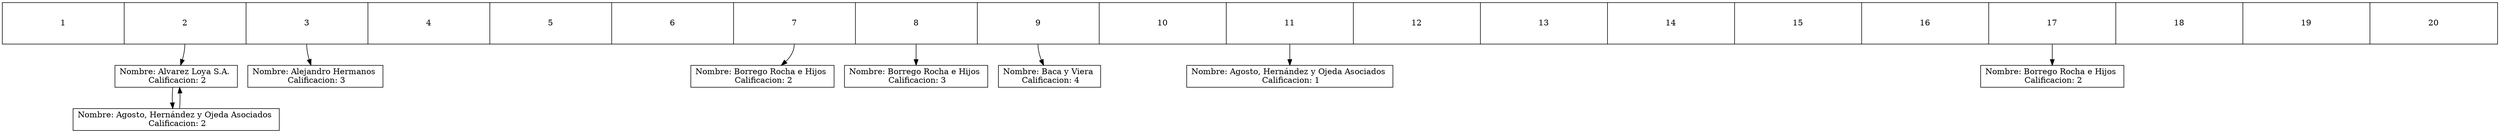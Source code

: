 digraph G {
 node [shape=record]; 
 vec[height=1 width=60 label="<f1> 1 |<f2> 2 |<f3> 3 |<f4> 4 |<f5> 5 |<f6> 6 |<f7> 7 |<f8> 8 |<f9> 9 |<f10> 10 |<f11> 11 |<f12> 12 |<f13> 13 |<f14> 14 |<f15> 15 |<f16> 16 |<f17> 17 |<f18> 18 |<f19> 19 |<f20> 20"];
3[label="Nombre: Alvarez Loya S.A. \n Calificacion: 2"];
1[label="Nombre: Agosto, Hernández y Ojeda Asociados \n Calificacion: 2"];
2[label="Nombre: Alejandro Hermanos \n Calificacion: 3"];
5[label="Nombre: Borrego Rocha e Hijos \n Calificacion: 2"];
4[label="Nombre: Borrego Rocha e Hijos \n Calificacion: 3"];
6[label="Nombre: Baca y Viera \n Calificacion: 4"];
7[label="Nombre: Agosto, Hernández y Ojeda Asociados \n Calificacion: 1"];
8[label="Nombre: Borrego Rocha e Hijos \n Calificacion: 2"];
3->1;
1->3;
vec:f2 -> 3;
vec:f3 -> 2;
vec:f7 -> 5;
vec:f8 -> 4;
vec:f9 -> 6;
vec:f11 -> 7;
vec:f17 -> 8;

}
